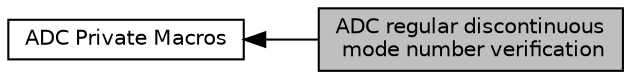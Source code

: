 digraph "ADC regular discontinuous mode number verification"
{
  edge [fontname="Helvetica",fontsize="10",labelfontname="Helvetica",labelfontsize="10"];
  node [fontname="Helvetica",fontsize="10",shape=box];
  rankdir=LR;
  Node2 [label="ADC Private Macros",height=0.2,width=0.4,color="black", fillcolor="white", style="filled",URL="$group___a_d_c___private___macros.html",tooltip=" "];
  Node1 [label="ADC regular discontinuous\l mode number verification",height=0.2,width=0.4,color="black", fillcolor="grey75", style="filled", fontcolor="black",tooltip=" "];
  Node2->Node1 [shape=plaintext, dir="back", style="solid"];
}
